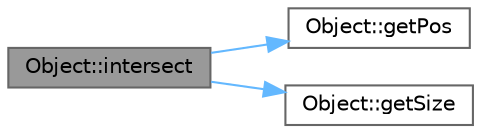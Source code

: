 digraph "Object::intersect"
{
 // LATEX_PDF_SIZE
  bgcolor="transparent";
  edge [fontname=Helvetica,fontsize=10,labelfontname=Helvetica,labelfontsize=10];
  node [fontname=Helvetica,fontsize=10,shape=box,height=0.2,width=0.4];
  rankdir="LR";
  Node1 [id="Node000001",label="Object::intersect",height=0.2,width=0.4,color="gray40", fillcolor="grey60", style="filled", fontcolor="black",tooltip=" "];
  Node1 -> Node2 [id="edge3_Node000001_Node000002",color="steelblue1",style="solid",tooltip=" "];
  Node2 [id="Node000002",label="Object::getPos",height=0.2,width=0.4,color="grey40", fillcolor="white", style="filled",URL="$class_object.html#a6c18e49c4c21c3d99ac214044202eb4c",tooltip=" "];
  Node1 -> Node3 [id="edge4_Node000001_Node000003",color="steelblue1",style="solid",tooltip=" "];
  Node3 [id="Node000003",label="Object::getSize",height=0.2,width=0.4,color="grey40", fillcolor="white", style="filled",URL="$class_object.html#a74c9cee8fe6e63523e423687bf02883f",tooltip=" "];
}
